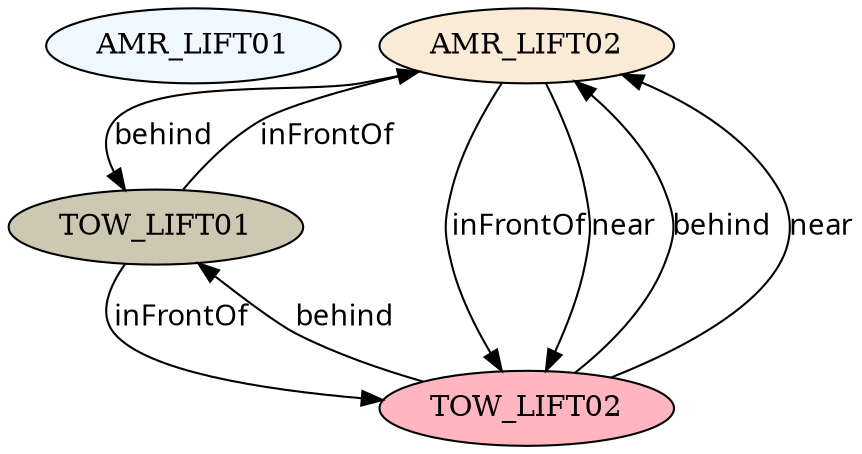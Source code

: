 // The Scene Graph
digraph {
	node [fillcolor=aliceblue style=filled]
	0 [label=AMR_LIFT01]
	node [fillcolor=antiquewhite style=filled]
	1 [label=AMR_LIFT02]
	node [fillcolor=cornsilk3 style=filled]
	2 [label=TOW_LIFT01]
	node [fillcolor=lightpink style=filled]
	3 [label=TOW_LIFT02]
	edge [color=black fontname=Sans style=filled]
	1 -> 2 [label=behind]
	1 -> 3 [label=inFrontOf]
	1 -> 3 [label=near]
	2 -> 1 [label=inFrontOf]
	2 -> 3 [label=inFrontOf]
	3 -> 1 [label=behind]
	3 -> 1 [label=near]
	3 -> 2 [label=behind]
}
